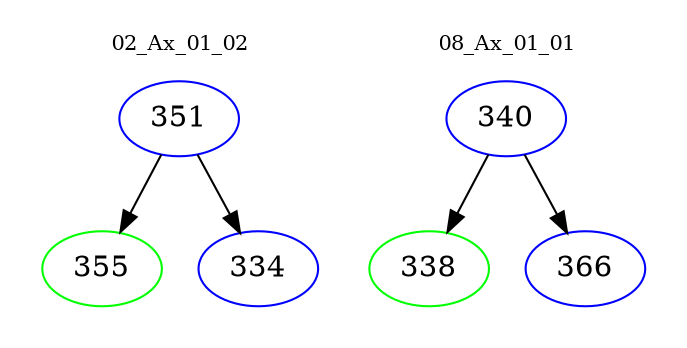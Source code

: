 digraph{
subgraph cluster_0 {
color = white
label = "02_Ax_01_02";
fontsize=10;
T0_351 [label="351", color="blue"]
T0_351 -> T0_355 [color="black"]
T0_355 [label="355", color="green"]
T0_351 -> T0_334 [color="black"]
T0_334 [label="334", color="blue"]
}
subgraph cluster_1 {
color = white
label = "08_Ax_01_01";
fontsize=10;
T1_340 [label="340", color="blue"]
T1_340 -> T1_338 [color="black"]
T1_338 [label="338", color="green"]
T1_340 -> T1_366 [color="black"]
T1_366 [label="366", color="blue"]
}
}
